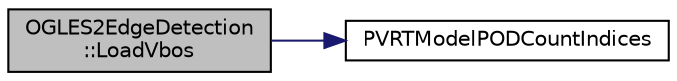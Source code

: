 digraph "OGLES2EdgeDetection::LoadVbos"
{
  edge [fontname="Helvetica",fontsize="10",labelfontname="Helvetica",labelfontsize="10"];
  node [fontname="Helvetica",fontsize="10",shape=record];
  rankdir="LR";
  Node1 [label="OGLES2EdgeDetection\l::LoadVbos",height=0.2,width=0.4,color="black", fillcolor="grey75", style="filled", fontcolor="black"];
  Node1 -> Node2 [color="midnightblue",fontsize="10",style="solid",fontname="Helvetica"];
  Node2 [label="PVRTModelPODCountIndices",height=0.2,width=0.4,color="black", fillcolor="white", style="filled",URL="$_p_v_r_t_model_p_o_d_8h.html#a30211d755b5779ba7f85269a248b9254"];
}
